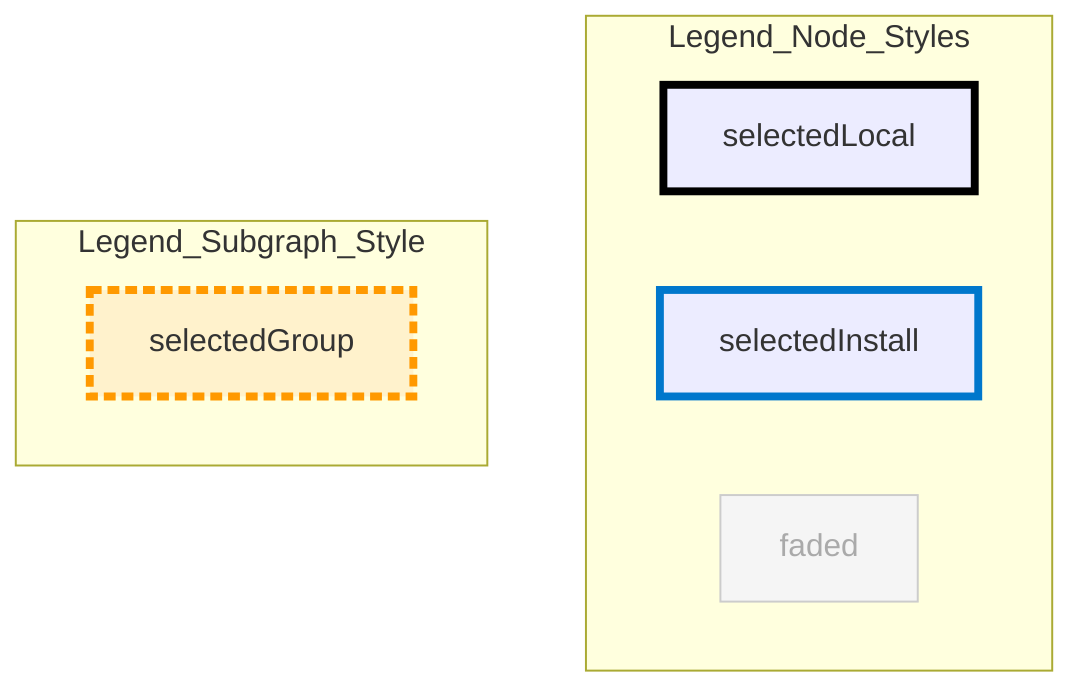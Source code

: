 %%{ init: { 'theme': 'default' } }%%
flowchart TB
    subgraph Legend_Node_Styles
        A1["selectedLocal"]:::selectedLocal
        A2["selectedInstall"]:::selectedInstall
        A3["faded"]:::faded
    end

    subgraph Legend_Subgraph_Style
        G1["selectedGroup"]:::selectedGroup
    end

    classDef selectedLocal stroke:#000, stroke-width:4px;
    classDef selectedInstall stroke:#0077cc, stroke-width:4px;
    classDef faded fill:#f5f5f5, stroke:#ccc, color:#aaa;
    classDef selectedGroup fill:#fff2cc, stroke:#f90, stroke-width:4px, stroke-dasharray: 6 3;